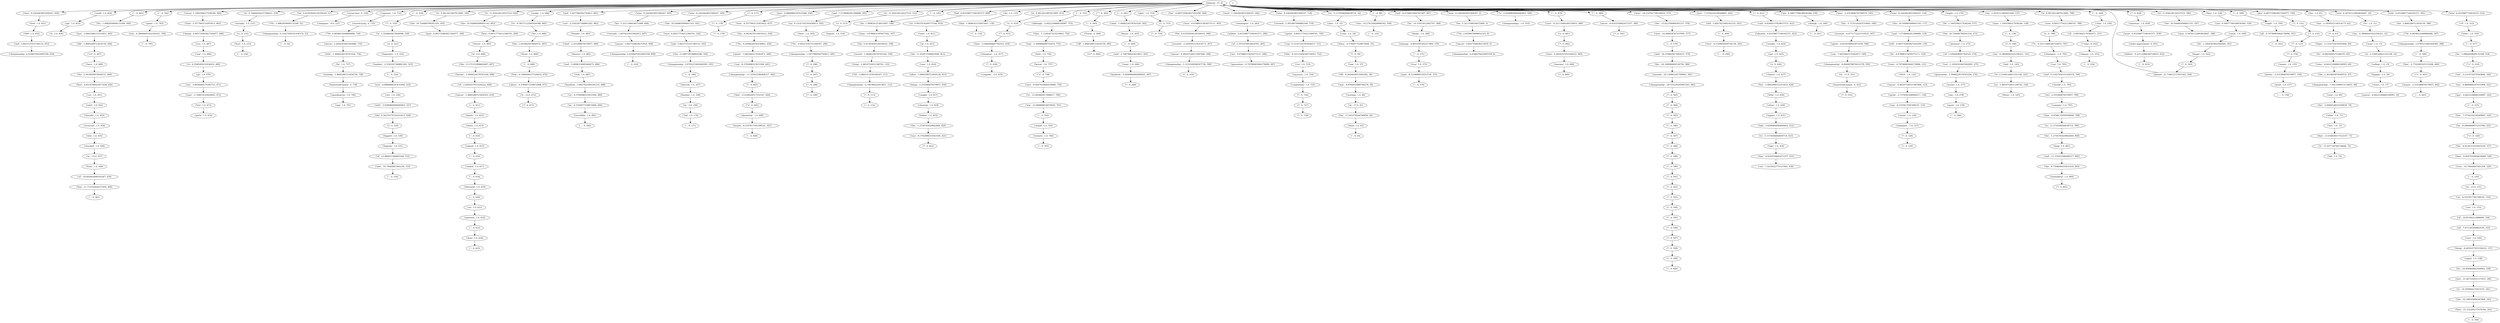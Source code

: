 strict digraph "" {
"('championship', -2.746780422615851, 112)";
"('wins', 9.2262943855309167, 650)";
"('best', 0.90517754212366741, 604)";
"('keeps', 1.0, 369)";
"(',', 0, 352)";
"('and', -24.219662817092015, 579)";
"('champs', 1.0, 253)";
"('championship', 2.9793215492444585, 398)";
"('the', 20.544865099401143, 161)";
"('true', 1.0, 372)";
"('could', 1.0, 824)";
"('dad', 1.0, 142)";
"('driver', 1.0, 605)";
"('best', -21.532285277479744, 343)";
"('!', 0, 268)";
"('7th', -0.60223192751184307, 294)";
"('my', -0.38946641022356321, 12)";
"('logano', 1.0, 431)";
"('will', -0.065735963827292299, 119)";
"('generation', -0.70796965064179096, 287)";
"('championship', -28.514239295987245, 582)";
"('winning', -1.8685280723454158, 738)";
"('.', 0, 762)";
"('he', -1.6882650600135349, 444)";
"('.', 0, 648)";
"('seven', -6.8103550842473357, 390)";
"('.', 0, 623)";
"('time', 1.0366494697782525, 416)";
"('and', -11.335933380406317, 802)";
"('him', -6.8103550842473357, 435)";
"('is', 5.1626843615826008, 520)";
"('my', -4.8806884187431994, 321)";
"('ever', -9.1529954459744136, 205)";
"('7th', 2.6558674699932325, 4)";
"('club', 1.0, 250)";
"('nascar', -1.8685280723454163, 610)";
"('now', -10.70040667491258, 533)";
"('win', -0.38946641022356321, 784)";
"('.', 0, 785)";
"('?', 0, 154)";
"('start', 1.0, 811)";
"('tying', -1.4816752651108742, 110)";
"('championship', 4.4108470422095358, 6)";
"('homestead-miami', 0, 552)";
"('so', -1.4816752651108742, 144)";
"('wins', -4.6422336868144995, 66)";
"('can', 1.0, 793)";
"('.', 0, 443)";
"(',', 0, 782)";
"('out', -7.4235022770127941, 436)";
"('your', -0.32111684340724933, 480)";
"('7th', 0.4838012049898488, 734)";
"('.', 0, 101)";
"('7', 0, 482)";
"('had', -3.0290864940490403, 432)";
"('larson', 1.0, 757)";
"('race', -14.568934747257995, 577)";
"('!', 0, 594)";
"('!', 0, 485)";
"('seven', 1.1605584217036244, 464)";
"('by', 1.0, 737)";
"('have', 1.0, 448)";
"('is', 0.74402654237390031, 230)";
"('get', 1.0, 825)";
"('his', 0.41593930128358103, 51)";
"('seven-time', 0, 220)";
"('.', 0, 410)";
"('everyone', 1.0, 454)";
"('his', 0.41593930128358103, 306)";
"('cup', -8.3792898315053304, 641)";
"('!', 0, 598)";
"('sprint', -7.6055842170362471, 640)";
"('cup', -7.6055842170362471, 549)";
"('!', 0, 178)";
"('race', -9.9267010604434969, 759)";
"('though', 1.0, 240)";
"('.', 0, 524)";
"('captures', 1.0, 732)";
"('my', -0.38946641022356321, 141)";
"('was', -5.584060698716419, 755)";
"('.', 0, 399)";
"('his', -24.109948409334756, 580)";
"('greatest', 1.0, 273)";
"('!', 0, 727)";
"('night', 1.0, 350)";
"('7', 0, 519)";
"('that', -2.7742981925152268, 400)";
"('all', -0.70796965064179096, 351)";
"('my', -3.9824440170392723, 471)";
"('two', 1.0, 72)";
"('yes', 1.0, 467)";
"('!', 0, 129)";
"('legend', 1.0, 514)";
"('just', -3.0841996153353453, 445)";
"('although', -2.6422336868144987, 753)";
"('championship', -1.3152549296507736, 309)";
"('!', 0, 590)";
"('.', 0, 518)";
"('saw', 1.0, 37)";
"('down', 1.0, 613)";
"('nascar', -4.6422336868144995, 18)";
"('hope', -3.1314719276545846, 64)";
"('is', 9.5813421807912995, 182)";
"('championship', 1.5477960562793811, 295)";
"('...', 0, 692)";
"('goat', 0.065735963827292077, 184)";
"('their', 1.0, 293)";
"('7th', -1.6882650600135349, 52)";
"('!', 0, 296)";
"('take', 1.0, 434)";
"('you', 0.50877799148036384, 539)";
"('!', 0, 298)";
"('is', 11.054228120527533, 602)";
"('?', 0, 805)";
"('won', -4.3577663131855022, 637)";
"('7th', -3.8603313250169187, 111)";
"('literally', 1.0, 453)";
"('needs', 1.0, 664)";
"('friends', 1.0, 683)";
"('the', 2.3610820974049531, 667)";
"('and', 1.5477960562793811, 681)";
"('chance', 1.0, 427)";
"('of', -12.890051590665244, 532)";
"('.', 0, 344)";
"('his', 2.8685280723454154, 396)";
"('to', 4.3500282031634452, 469)";
"('!', 0, 726)";
"('his', 0.41593930128358103, 108)";
"('in', -15.0, 457)";
"('.', 0, 618)";
"('caught', 1.0, 817)";
"('and', -2.746780422615851, 265)";
"('legendary', 1.0, 522)";
"('pretty', -2.255380879579957, 156)";
"('bc', 1.0, 11)";
"('being', -2.255380879579957, 816)";
"('wins', 9.2262943855309167, 405)";
"('the', 18.726486799201524, 272)";
"('the', -1.2756745029942849, 800)";
"('era', 1.0, 333)";
"('wins', 9.2262943855309167, 160)";
"('congrations', 1.0, 725)";
"('but', -3.0841996153353453, 428)";
"('lets', 1.0, 473)";
"('in', -5.0, 169)";
"('of', -18.692843699183367, 459)";
"('!', 0, 177)";
"('chad', -2.255380879579957, 684)";
"('sealed', 1.0, 617)";
"('stupid', 1.0, 763)";
"('to', -5.1374506444639714, 433)";
"('?', 0, 153)";
"('i', 0, 63)";
"('to', -13.043683017486817, 760)";
"('homestead-miami', 0, 739)";
"('.', 0, 54)";
"('just', -4.8806884187431994, 636)";
"('the', -15.822700904591237, 576)";
"('no', 1.0, 621)";
"('the', -3.0940528031939039, 70)";
"('how', -4.1896449157526652, 670)";
"('and', 7.2738980281396906, 291)";
"('great', 1.0, 783)";
"('the', 0.54270379720533413, 528)";
"('in', -17.0, 41)";
"('is', 11.054228120527533, 512)";
"('carl', 0.83944157829637533, 422)";
"('his', 5.3211168434072489, 406)";
"(',', 0, 105)";
"('it', -12.0, 672)";
"('him', -11.715532626371004, 460)";
"('mom', 1.0, 13)";
"('our', -2.5183247348891262, 682)";
"('had', 0.45258877106183371, 809)";
"('the', 2.3610820974049531, 67)";
"('he', -4.9463644575186105, 65)";
"('seventh', -20.150843247709961, 581)";
"('in', -15.0, 331)";
"('the', 18.726486799201524, 183)";
"('to', 9.0937676269771544, 810)";
"('10', 1.0, 315)";
"('intimidator', 1.0, 804)";
"('other', 1.0, 71)";
"('just', -21.947332051117815, 340)";
"('!', 0, 583)";
"('.', 0, 614)";
"('sprint', -6.8318786025671638, 548)";
"('chad', -1.0948224578763326, 262)";
"(')', 0, 140)";
"('the', 20.544865099401143, 187)";
"('championship', 0.11627056331430374, 53)";
"(\"'s\", 0, 326)";
"('winning', -4.9633505302217484, 370)";
"('!', 0, 595)";
"('is', 2.2169124821101338, 143)";
"('his', -6.9418270119019212, 638)";
"('team', 1.0, 266)";
"('do', 1.0, 133)";
"('on', -8.3792898315053304, 689)";
"('knauss', 1.0, 685)";
"('cars', 1.0, 336)";
"('the', 13.271351898602667, 607)";
"('ford', 1.0, 651)";
"('is', 9.5813421807912995, 413)";
"('.', 0, 752)";
"('...', 0, 158)";
"(\"'s\", 0, 401)";
"('time', -2.4450257953326222, 483)";
"('be', -0.67888315659275111, 120)";
"('woulda', 1.0, 424)";
"('any', 1.0, 278)";
"(\"''\", 0, 492)";
"('record', -1.0948224578763326, 109)";
"('be', 1.1605584217036244, 271)";
"('best', -6.8318786025671638, 450)";
"('must', 1.0, 540)";
"('!', 0, 586)";
"('champ', 0.065735963827292077, 466)";
"('3rd', 1.0, 170)";
"('left', 1.0, 75)";
"('but', -7.5754216238549805, 324)";
"('!', 0, 599)";
"('our', -0.67888315659275111, 286)";
"('legends', 1.0, 531)";
"('record-tying', 0, 733)";
"('on', 0.13147192765458415, 292)";
"('titles', 1.0, 316)";
"('happy', 1.0, 542)";
"('!', 0, 587)";
"('his', -5.7155326263710045, 546)";
"(',', 0, 261)";
"('your', -0.70796965064179096, 121)";
"('gets', 1.0, 714)";
"('has', -0.065735963827292299, 304)";
"('a', 0, 414)";
"('until', 1.0, 452)";
"('speedwayvia', 1.0, 740)";
"('goat', -6.1239089519253724, 373)";
"('drum', 1.0, 668)";
"('most', 1.2262943855309167, 282)";
"(',', 0, 323)";
"('athlete', 0.45258877106183371, 284)";
"('americas', 1.0, 829)";
"('7th', 0.4838012049898488, 397)";
"(',', 0, 578)";
"('a', 0, 481)";
"('wins', 9.2262943855309167, 718)";
"('an', -4.5764977229872068, 690)";
"('!', 0, 297)";
"('.', 0, 625)";
"('a', 0, 790)";
"('to', -5.1374506444639714, 32)";
"('the', 2.3610820974049531, 449)";
"('did', -3.8027921085181235, 203)";
"('johnson', 57, 0)";
"(',', 0, 99)";
"('to', -5.1374506444639714, 799)";
"('equal', 1.0, 338)";
"('in', -11.0, 551)";
"('and', -8.4728823944761587, 367)";
"('the', 20.544865099401143, 117)";
"('man', -3.744619120420043, 472)";
"('off', -1.8685280723454158, 495)";
"('nascar', -0.48167526511087466, 123)";
"('the', -1.2756745029942849, 820)";
"('wooo', 1.0, 17)";
"('and', -5.6098314085460075, 686)";
"('bitter', 1.0, 145)";
"(\"'s\", 0, 319)";
"('back', 1.0, 43)";
"('hendrick', -3.0290864940490403, 267)";
"('that', -7.1184307225219943, 754)";
"('2', 0, 529)";
"('seems', 1.0, 155)";
"('a', 0, 232)";
"('signed', 1.0, 615)";
"('the', 20.544865099401143, 603)";
"('wins', 9.2262943855309167, 2)";
"('jimmie', 23.754612127651562, 544)";
"('else', 1.0, 455)";
"('!', 0, 643)";
"('yayyyyyy', 1.0, 724)";
"('7x', -3.0290864940490403, 509)";
"('cena', 1.0, 34)";
"('nascar', -0.48167526511087466, 308)";
"('that', -13.634629517532147, 73)";
"('absolutely', 1.0, 646)";
"('2016', 1.0, 122)";
"(',', 0, 479)";
"('!', 0, 715)";
"(',', 0, 389)";
"('?', 0, 152)";
"('championship', -11.335933380406317, 642)";
"('7th', -8.2044638550236861, 639)";
"('i', 0, 36)";
"(\"'s\", 0, 645)";
"('.', 0, 254)";
"('race', -8.3792898315053304, 821)";
"('!', 0, 600)";
"('restarts', 1.0, 764)";
"('after', -1.8685280723454158, 815)";
"('sport', 1.0, 279)";
"('little', 1.0, 429)";
"('the', -32.188105606387808, 342)";
"('title', -1.0948224578763326, 736)";
"('and', 5.8423725351746132, 163)";
"('.', 0, 534)";
"('are', 1.0, 526)";
"('his', 5.3211168434072489, 3)";
"('the', 15.089730198802286, 164)";
"('rear', 1.0, 814)";
"('that', -13.634629517532147, 644)";
"('in', 0.0, 606)";
"('!', 0, 113)";
"('delivered', 1.0, 619)";
"('actually', 1.0, 231)";
"('host', 1.0, 233)";
"('him', -4.9709135059509606, 798)";
"('.', 0, 833)";
"('a', 0, 513)";
"('of', -3.6055842170362471, 251)";
"('edwards', 0.45258877106183371, 423)";
"('generation', -1.0948224578763326, 276)";
"('athlete', -0.32111684340724933, 832)";
"('!', 0, 592)";
"('happily', 1.0, 16)";
"(\"'s\", 0, 758)";
"('?', 0, 673)";
"('seventh', -6.6771772221510535, 547)";
"('starting', 1.0, 40)";
"('sprint', 0.90517754212366741, 720)";
"('it', 2.0, 826)";
"('wins', -18.510761759159916, 575)";
"('just', -7.5754216238549805, 202)";
"('.', 0, 234)";
"(';', 0, 493)";
"('was', -9.8760910480746276, 39)";
"('championship', 2.9793215492444585, 165)";
"('knaus', 1.0, 263)";
"('!', 0, 596)";
"('party', 1.0, 474)";
"('fans', 1.0, 538)";
"('.', 0, 669)";
"('champion', -1.0, 792)";
"('but', -2.1859552136314173, 62)";
"('wrecked', 1.0, 456)";
"('biggest', 1.0, 530)";
"('a', 0, 521)";
"('!', 0, 310)";
"('win', 0.50877799148036384, 239)";
"('he', -1.6882650600135349, 318)";
"('and', 0.11627056331430374, 794)";
"('!', 0, 421)";
"('all', -7.671320180863539, 335)";
"('!', 0, 584)";
"('sprint', -3.7370561446908317, 124)";
"('not', -3.1314719276545846, 320)";
"('!', 0, 179)";
"('of', -19.85340212088699, 334)";
"('48', -9.2629438553091692, 38)";
"('!', 0, 728)";
"('he', 1.5698343374915407, 106)";
"('the', -6.7308094035931418, 803)";
"('tv*', 0, 496)";
"('.', 0, 371)";
"('wins', -3.2553808795799579, 545)";
"('!', 0, 588)";
"(',', 0, 264)";
"('he', -9.2904969875253798, 325)";
"('way', 1.0, 468)";
"('guy', -2.6422336868144987, 322)";
"('!', 0, 553)";
"('compare', 1.0, 797)";
"('under-appreciated', 0, 831)";
"('.', 0, 616)";
"('cup', 0.13147192765458415, 721)";
"('?', 0, 151)";
"('being', -8.4450257953326222, 337)";
"('wins', 9.2262943855309167, 116)";
"('with', -3.0290864940490403, 527)";
"('championships', 1.0, 510)";
"('incredible', 1.0, 691)";
"('title', -0.32111684340724933, 722)";
"('to', -0.39371122065026398, 665)";
"('did', -1.8685280723454158, 446)";
"('might', 1.0, 270)";
"('!', 0, 591)";
"('champion', -7.0, 127)";
"('that', 1.5698343374915407, 134)";
"('won', -0.67888315659275111, 305)";
"('of', 1.0366494697782525, 274)";
"('now', 0.90517754212366741, 789)";
"('is', 2.2169124821101338, 14)";
"('.', 0, 317)";
"('car', 1.0, 451)";
"('.', 0, 166)";
"('7-time', 0, 252)";
"('.', 0, 280)";
"('an', -6.5107617591599141, 332)";
"('he', -10.37653012002707, 368)";
"('john', 1.0, 33)";
"('my', 3.2035111965921459, 137)";
"('number', -2.5183247348891262, 523)";
"('got', 1.0, 425)";
"('";
"('hit', 1.0, 666)";
"('hendrick', -3.8027921085181235, 688)";
"('the', -17.641079204790856, 42)";
"('.', 0, 249)";
"('at', 1.0, 812)";
"('nascar', 5.0657359638272919, 5)";
"('of', -2.4450257953326222, 609)";
"('app', 1.0, 741)";
"('harvick', 1.0, 167)";
"('winningest', 1.0, 283)";
"('via', 1.0, 723)";
"(';', 0, 114)";
"('.', 0, 620)";
"('is', 9.5813421807912995, 788)";
"('wins', 3.6788831565927502, 107)";
"('time', 3.3577663131855013, 465)";
"('insane', -2.255380879579957, 402)";
"('!', 0, 828)";
"('finishes', 1.0, 168)";
"('championship', 4.4108470422095358, 409)";
"('a', 0, 426)";
"('is', 11.054228120527533, 186)";
"('!', 0, 589)";
"('history', -1.0948224578763326, 608)";
"('.', 0, 330)";
"('guy', 0.065735963827292077, 150)";
"('whiny', 1.0, 430)";
"('!', 0, 716)";
"('and', 7.2738980281396906, 118)";
"('?', 0, 135)";
"('king', 1.0, 801)";
"('champion', -9.0, 221)";
"('kyle', 1.0, 756)";
"('.', 0, 241)";
"('...', 0, 206)";
"('rick', 1.0, 687)";
"('the', 11.452973598403048, 813)";
"('insane', -6.5107617591599141, 647)";
"('championship', 4.4108470422095358, 654)";
"('race', 0.90517754212366741, 162)";
"('.', 0, 44)";
"('you', -4.8806884187431994, 525)";
"('before', 1.0, 819)";
"('!', 0, 418)";
"('seventh', 1.4070223931842913, 407)";
"('awsome', 1.0, 484)";
"('!', 0, 593)";
"('front', 1.0, 458)";
"('hands', 1.0, 612)";
"('most', 0.45258877106183371, 830)";
"('?', 0, 822)";
"('should', 1.0, 795)";
"('ever', -10.70040667491258, 329)";
"('across', 1.0, 277)";
"('best', -9.9267010604434969, 328)";
"('champion', -1.0, 417)";
"('seventh', -2.1859552136314173, 307)";
"('!', 0, 543)";
"('championship', -7.0413569015110831, 68)";
"('!', 0, 597)";
"(\"n't\", 0, 447)";
"('nascar', 5.0657359638272919, 408)";
"('*turns', 0, 494)";
"('be', -1.2920303493582095, 541)";
"('of', 2.1972078914818765, 285)";
"('!', 0, 128)";
"('and', 5.8423725351746132, 653)";
"('.', 0, 403)";
"('man', 0.54741122893816607, 188)";
"('over', 1.0, 69)";
"('go', 1.0, 470)";
"('7x', -0.32111684340724933, 791)";
"('the', -4.9124311033935228, 327)";
"(',', 0, 349)";
"('fan', 1.0, 61)";
"('!', 0, 585)";
"('about', -4.5764977229872068, 671)";
"('.', 0, 765)";
"('nascar', 2.2920303493582086, 735)";
"('!', 0, 391)";
"('he', -24.494960842549062, 339)";
"('done', 1.0, 624)";
"('.', 0, 171)";
"('cheating', 1.0, 818)";
"('win', -10.270154828966762, 100)";
"('won', 0.54741122893816607, 10)";
"('!', 0, 299)";
"('win', -12.964888034078545, 761)";
"('seventh', 2.3052667948882184, 719)";
"('.', 0, 461)";
"('is', -15.457718794724666, 74)";
"('congrats', -3.0, 419)";
"('our', -1.2920303493582095, 275)";
"('we', -2.255380879579957, 796)";
"('.', 0, 204)";
"('good', 1.0, 157)";
"('series', 1.0, 126)";
"('with', 0.45258877106183371, 395)";
"('man', 1.1605584217036244, 138)";
"('championship', -9.9044078874412378, 550)";
"('cup', -4.5107617591599141, 125)";
"('wins', 6.4525887710618335, 314)";
"(',', 0, 611)";
"('is', -31.659464131823235, 341)";
"('400', 1.0, 652)";
"('question', 1.0, 622)";
"('when', -4.5764977229872068, 35)";
"('7', 0, 415)";
"('yelling', 1.0, 15)";
"('.', 0, 374)";
"('championship', -2.746780422615851, 112)" -> "('!', 0, 113)";
"('wins', 9.2262943855309167, 650)" -> "('ford', 1.0, 651)";
"('best', 0.90517754212366741, 604)" -> "('driver', 1.0, 605)";
"('keeps', 1.0, 369)" -> "('winning', -4.9633505302217484, 370)";
"('and', -24.219662817092015, 579)" -> "('his', -24.109948409334756, 580)";
"('champs', 1.0, 253)" -> "('.', 0, 254)";
"('championship', 2.9793215492444585, 398)" -> "('.', 0, 399)";
"('the', 20.544865099401143, 161)" -> "('race', 0.90517754212366741, 162)";
"('true', 1.0, 372)" -> "('goat', -6.1239089519253724, 373)";
"('could', 1.0, 824)" -> "('get', 1.0, 825)";
"('dad', 1.0, 142)" -> "('is', 2.2169124821101338, 143)";
"('driver', 1.0, 605)" -> "('in', 0.0, 606)";
"('best', -21.532285277479744, 343)" -> "('.', 0, 344)";
"('7th', -0.60223192751184307, 294)" -> "('championship', 1.5477960562793811, 295)";
"('my', -0.38946641022356321, 12)" -> "('mom', 1.0, 13)";
"('logano', 1.0, 431)" -> "('had', -3.0290864940490403, 432)";
"('will', -0.065735963827292299, 119)" -> "('be', -0.67888315659275111, 120)";
"('championship', -28.514239295987245, 582)" -> "('!', 0, 583)";
"('winning', -1.8685280723454158, 738)" -> "('homestead-miami', 0, 739)";
"('.', 0, 762)" -> "('stupid', 1.0, 763)";
"('he', -1.6882650600135349, 444)" -> "('just', -3.0841996153353453, 445)";
"('seven', -6.8103550842473357, 390)" -> "('!', 0, 391)";
"('.', 0, 623)" -> "('done', 1.0, 624)";
"('time', 1.0366494697782525, 416)" -> "('champion', -1.0, 417)";
"('and', -11.335933380406317, 802)" -> "('the', -6.7308094035931418, 803)";
"('him', -6.8103550842473357, 435)" -> "('out', -7.4235022770127941, 436)";
"('is', 5.1626843615826008, 520)" -> "('a', 0, 521)";
"('my', -4.8806884187431994, 321)" -> "('guy', -2.6422336868144987, 322)";
"('ever', -9.1529954459744136, 205)" -> "('...', 0, 206)";
"('7th', 2.6558674699932325, 4)" -> "('nascar', 5.0657359638272919, 5)";
"('club', 1.0, 250)" -> "('of', -3.6055842170362471, 251)";
"('nascar', -1.8685280723454163, 610)" -> "(',', 0, 611)";
"('now', -10.70040667491258, 533)" -> "('.', 0, 534)";
"('win', -0.38946641022356321, 784)" -> "('.', 0, 785)";
"('?', 0, 154)" -> "('seems', 1.0, 155)";
"('start', 1.0, 811)" -> "('at', 1.0, 812)";
"('tying', -1.4816752651108742, 110)" -> "('7th', -3.8603313250169187, 111)";
"('homestead-miami', 0, 552)" -> "('!', 0, 553)";
"('so', -1.4816752651108742, 144)" -> "('bitter', 1.0, 145)";
"('wins', -4.6422336868144995, 66)" -> "('the', 2.3610820974049531, 67)";
"('can', 1.0, 793)" -> "('and', 0.11627056331430374, 794)";
"('.', 0, 443)" -> "('he', -1.6882650600135349, 444)";
"(',', 0, 782)" -> "('great', 1.0, 783)";
"('your', -0.32111684340724933, 480)" -> "('a', 0, 481)";
"('7th', 0.4838012049898488, 734)" -> "('nascar', 2.2920303493582086, 735)";
"('7', 0, 482)" -> "('time', -2.4450257953326222, 483)";
"('had', -3.0290864940490403, 432)" -> "('to', -5.1374506444639714, 433)";
"('larson', 1.0, 757)" -> "(\"'s\", 0, 758)";
"('race', -14.568934747257995, 577)" -> "(',', 0, 578)";
"('!', 0, 594)" -> "('!', 0, 595)";
"('seven', 1.1605584217036244, 464)" -> "('time', 3.3577663131855013, 465)";
"('by', 1.0, 737)" -> "('winning', -1.8685280723454158, 738)";
"('have', 1.0, 448)" -> "('the', 2.3610820974049531, 449)";
"('is', 0.74402654237390031, 230)" -> "('actually', 1.0, 231)";
"('get', 1.0, 825)" -> "('it', 2.0, 826)";
"('his', 0.41593930128358103, 51)" -> "('7th', -1.6882650600135349, 52)";
"('seven-time', 0, 220)" -> "('champion', -9.0, 221)";
"('everyone', 1.0, 454)" -> "('else', 1.0, 455)";
"('his', 0.41593930128358103, 306)" -> "('seventh', -2.1859552136314173, 307)";
"('cup', -8.3792898315053304, 641)" -> "('championship', -11.335933380406317, 642)";
"('!', 0, 598)" -> "('!', 0, 599)";
"('sprint', -7.6055842170362471, 640)" -> "('cup', -8.3792898315053304, 641)";
"('cup', -7.6055842170362471, 549)" -> "('championship', -9.9044078874412378, 550)";
"('!', 0, 178)" -> "('!', 0, 179)";
"('race', -9.9267010604434969, 759)" -> "('to', -13.043683017486817, 760)";
"('though', 1.0, 240)" -> "('.', 0, 241)";
"('.', 0, 524)" -> "('you', -4.8806884187431994, 525)";
"('captures', 1.0, 732)" -> "('record-tying', 0, 733)";
"('my', -0.38946641022356321, 141)" -> "('dad', 1.0, 142)";
"('was', -5.584060698716419, 755)" -> "('kyle', 1.0, 756)";
"('.', 0, 399)" -> "('that', -2.7742981925152268, 400)";
"('his', -24.109948409334756, 580)" -> "('seventh', -20.150843247709961, 581)";
"('greatest', 1.0, 273)" -> "('of', 1.0366494697782525, 274)";
"('!', 0, 727)" -> "('!', 0, 728)";
"('night', 1.0, 350)" -> "('all', -0.70796965064179096, 351)";
"('7', 0, 519)" -> "('is', 5.1626843615826008, 520)";
"('that', -2.7742981925152268, 400)" -> "(\"'s\", 0, 401)";
"('all', -0.70796965064179096, 351)" -> "(',', 0, 352)";
"('my', -3.9824440170392723, 471)" -> "('man', -3.744619120420043, 472)";
"('two', 1.0, 72)" -> "('that', -13.634629517532147, 73)";
"('yes', 1.0, 467)" -> "('way', 1.0, 468)";
"('just', -3.0841996153353453, 445)" -> "('did', -1.8685280723454158, 446)";
"('although', -2.6422336868144987, 753)" -> "('that', -7.1184307225219943, 754)";
"('championship', -1.3152549296507736, 309)" -> "('!', 0, 310)";
"('!', 0, 590)" -> "('!', 0, 591)";
"('.', 0, 518)" -> "('7', 0, 519)";
"('saw', 1.0, 37)" -> "('48', -9.2629438553091692, 38)";
"('down', 1.0, 613)" -> "('.', 0, 614)";
"('hope', -3.1314719276545846, 64)" -> "('he', -4.9463644575186105, 65)";
"('is', 9.5813421807912995, 182)" -> "('the', 18.726486799201524, 183)";
"('championship', 1.5477960562793811, 295)" -> "('!', 0, 296)";
"('their', 1.0, 293)" -> "('7th', -0.60223192751184307, 294)";
"('7th', -1.6882650600135349, 52)" -> "('championship', 0.11627056331430374, 53)";
"('!', 0, 296)" -> "('!', 0, 297)";
"('take', 1.0, 434)" -> "('him', -6.8103550842473357, 435)";
"('you', 0.50877799148036384, 539)" -> "('must', 1.0, 540)";
"('!', 0, 298)" -> "('!', 0, 299)";
"('is', 11.054228120527533, 602)" -> "('the', 20.544865099401143, 603)";
"('won', -4.3577663131855022, 637)" -> "('his', -6.9418270119019212, 638)";
"('7th', -3.8603313250169187, 111)" -> "('championship', -2.746780422615851, 112)";
"('literally', 1.0, 453)" -> "('everyone', 1.0, 454)";
"('needs', 1.0, 664)" -> "('to', -0.39371122065026398, 665)";
"('friends', 1.0, 683)" -> "('chad', -2.255380879579957, 684)";
"('the', 2.3610820974049531, 667)" -> "('drum', 1.0, 668)";
"('and', 1.5477960562793811, 681)" -> "('our', -2.5183247348891262, 682)";
"('chance', 1.0, 427)" -> "('but', -3.0841996153353453, 428)";
"('of', -12.890051590665244, 532)" -> "('now', -10.70040667491258, 533)";
"('his', 2.8685280723454154, 396)" -> "('7th', 0.4838012049898488, 397)";
"('to', 4.3500282031634452, 469)" -> "('go', 1.0, 470)";
"('!', 0, 726)" -> "('!', 0, 727)";
"('his', 0.41593930128358103, 108)" -> "('record', -1.0948224578763326, 109)";
"('in', -15.0, 457)" -> "('front', 1.0, 458)";
"('.', 0, 618)" -> "('delivered', 1.0, 619)";
"('caught', 1.0, 817)" -> "('cheating', 1.0, 818)";
"('and', -2.746780422615851, 265)" -> "('team', 1.0, 266)";
"('legendary', 1.0, 522)" -> "('number', -2.5183247348891262, 523)";
"('pretty', -2.255380879579957, 156)" -> "('good', 1.0, 157)";
"('bc', 1.0, 11)" -> "('my', -0.38946641022356321, 12)";
"('being', -2.255380879579957, 816)" -> "('caught', 1.0, 817)";
"('wins', 9.2262943855309167, 405)" -> "('his', 5.3211168434072489, 406)";
"('the', 18.726486799201524, 272)" -> "('greatest', 1.0, 273)";
"('the', -1.2756745029942849, 800)" -> "('king', 1.0, 801)";
"('era', 1.0, 333)" -> "('of', -19.85340212088699, 334)";
"('wins', 9.2262943855309167, 160)" -> "('the', 20.544865099401143, 161)";
"('congrations', 1.0, 725)" -> "('!', 0, 726)";
"('but', -3.0841996153353453, 428)" -> "('little', 1.0, 429)";
"('lets', 1.0, 473)" -> "('party', 1.0, 474)";
"('in', -5.0, 169)" -> "('3rd', 1.0, 170)";
"('of', -18.692843699183367, 459)" -> "('him', -11.715532626371004, 460)";
"('!', 0, 177)" -> "('!', 0, 178)";
"('chad', -2.255380879579957, 684)" -> "('knauss', 1.0, 685)";
"('sealed', 1.0, 617)" -> "('.', 0, 618)";
"('stupid', 1.0, 763)" -> "('restarts', 1.0, 764)";
"('to', -5.1374506444639714, 433)" -> "('take', 1.0, 434)";
"('?', 0, 153)" -> "('?', 0, 154)";
"('i', 0, 63)" -> "('hope', -3.1314719276545846, 64)";
"('to', -13.043683017486817, 760)" -> "('win', -12.964888034078545, 761)";
"('homestead-miami', 0, 739)" -> "('speedwayvia', 1.0, 740)";
"('just', -4.8806884187431994, 636)" -> "('won', -4.3577663131855022, 637)";
"('the', -15.822700904591237, 576)" -> "('race', -14.568934747257995, 577)";
"('no', 1.0, 621)" -> "('question', 1.0, 622)";
"('the', -3.0940528031939039, 70)" -> "('other', 1.0, 71)";
"('how', -4.1896449157526652, 670)" -> "('about', -4.5764977229872068, 671)";
"('and', 7.2738980281396906, 291)" -> "('on', 0.13147192765458415, 292)";
"('great', 1.0, 783)" -> "('win', -0.38946641022356321, 784)";
"('the', 0.54270379720533413, 528)" -> "('2', 0, 529)";
"('in', -17.0, 41)" -> "('the', -17.641079204790856, 42)";
"('is', 11.054228120527533, 512)" -> "('a', 0, 513)";
"('carl', 0.83944157829637533, 422)" -> "('edwards', 0.45258877106183371, 423)";
"('his', 5.3211168434072489, 406)" -> "('seventh', 1.4070223931842913, 407)";
"(',', 0, 105)" -> "('he', 1.5698343374915407, 106)";
"('it', -12.0, 672)" -> "('?', 0, 673)";
"('him', -11.715532626371004, 460)" -> "('.', 0, 461)";
"('mom', 1.0, 13)" -> "('is', 2.2169124821101338, 14)";
"('our', -2.5183247348891262, 682)" -> "('friends', 1.0, 683)";
"('had', 0.45258877106183371, 809)" -> "('to', 9.0937676269771544, 810)";
"('the', 2.3610820974049531, 67)" -> "('championship', -7.0413569015110831, 68)";
"('he', -4.9463644575186105, 65)" -> "('wins', -4.6422336868144995, 66)";
"('seventh', -20.150843247709961, 581)" -> "('championship', -28.514239295987245, 582)";
"('in', -15.0, 331)" -> "('an', -6.5107617591599141, 332)";
"('the', 18.726486799201524, 183)" -> "('goat', 0.065735963827292077, 184)";
"('to', 9.0937676269771544, 810)" -> "('start', 1.0, 811)";
"('10', 1.0, 315)" -> "('titles', 1.0, 316)";
"('intimidator', 1.0, 804)" -> "('?', 0, 805)";
"('other', 1.0, 71)" -> "('two', 1.0, 72)";
"('just', -21.947332051117815, 340)" -> "('is', -31.659464131823235, 341)";
"('!', 0, 583)" -> "('!', 0, 584)";
"('.', 0, 614)" -> "('signed', 1.0, 615)";
"('sprint', -6.8318786025671638, 548)" -> "('cup', -7.6055842170362471, 549)";
"('chad', -1.0948224578763326, 262)" -> "('knaus', 1.0, 263)";
"(')', 0, 140)" -> "('my', -0.38946641022356321, 141)";
"('the', 20.544865099401143, 187)" -> "('man', 0.54741122893816607, 188)";
"('championship', 0.11627056331430374, 53)" -> "('.', 0, 54)";
"(\"'s\", 0, 326)" -> "('the', -4.9124311033935228, 327)";
"('winning', -4.9633505302217484, 370)" -> "('.', 0, 371)";
"('!', 0, 595)" -> "('!', 0, 596)";
"('is', 2.2169124821101338, 143)" -> "('so', -1.4816752651108742, 144)";
"('his', -6.9418270119019212, 638)" -> "('7th', -8.2044638550236861, 639)";
"('team', 1.0, 266)" -> "('hendrick', -3.0290864940490403, 267)";
"('do', 1.0, 133)" -> "('that', 1.5698343374915407, 134)";
"('on', -8.3792898315053304, 689)" -> "('an', -4.5764977229872068, 690)";
"('knauss', 1.0, 685)" -> "('and', -5.6098314085460075, 686)";
"('cars', 1.0, 336)" -> "('being', -8.4450257953326222, 337)";
"('the', 13.271351898602667, 607)" -> "('history', -1.0948224578763326, 608)";
"('ford', 1.0, 651)" -> "('400', 1.0, 652)";
"('is', 9.5813421807912995, 413)" -> "('a', 0, 414)";
"('.', 0, 752)" -> "('although', -2.6422336868144987, 753)";
"(\"'s\", 0, 401)" -> "('insane', -2.255380879579957, 402)";
"('time', -2.4450257953326222, 483)" -> "('awsome', 1.0, 484)";
"('be', -0.67888315659275111, 120)" -> "('your', -0.70796965064179096, 121)";
"('woulda', 1.0, 424)" -> "('got', 1.0, 425)";
"('any', 1.0, 278)" -> "('sport', 1.0, 279)";
"(\"''\", 0, 492)" -> "(';', 0, 493)";
"('record', -1.0948224578763326, 109)" -> "('tying', -1.4816752651108742, 110)";
"('be', 1.1605584217036244, 271)" -> "('the', 18.726486799201524, 272)";
"('best', -6.8318786025671638, 450)" -> "('car', 1.0, 451)";
"('must', 1.0, 540)" -> "('be', -1.2920303493582095, 541)";
"('!', 0, 586)" -> "('!', 0, 587)";
"('champ', 0.065735963827292077, 466)" -> "('yes', 1.0, 467)";
"('3rd', 1.0, 170)" -> "('.', 0, 171)";
"('but', -7.5754216238549805, 324)" -> "('he', -9.2904969875253798, 325)";
"('!', 0, 599)" -> "('!', 0, 600)";
"('our', -0.67888315659275111, 286)" -> "('generation', -0.70796965064179096, 287)";
"('legends', 1.0, 531)" -> "('of', -12.890051590665244, 532)";
"('record-tying', 0, 733)" -> "('7th', 0.4838012049898488, 734)";
"('on', 0.13147192765458415, 292)" -> "('their', 1.0, 293)";
"('titles', 1.0, 316)" -> "('.', 0, 317)";
"('happy', 1.0, 542)" -> "('!', 0, 543)";
"('!', 0, 587)" -> "('!', 0, 588)";
"('his', -5.7155326263710045, 546)" -> "('seventh', -6.6771772221510535, 547)";
"(',', 0, 261)" -> "('chad', -1.0948224578763326, 262)";
"('your', -0.70796965064179096, 121)" -> "('2016', 1.0, 122)";
"('gets', 1.0, 714)" -> "('!', 0, 715)";
"('has', -0.065735963827292299, 304)" -> "('won', -0.67888315659275111, 305)";
"('a', 0, 414)" -> "('7', 0, 415)";
"('until', 1.0, 452)" -> "('literally', 1.0, 453)";
"('speedwayvia', 1.0, 740)" -> "('app', 1.0, 741)";
"('goat', -6.1239089519253724, 373)" -> "('.', 0, 374)";
"('drum', 1.0, 668)" -> "('.', 0, 669)";
"('most', 1.2262943855309167, 282)" -> "('winningest', 1.0, 283)";
"(',', 0, 323)" -> "('but', -7.5754216238549805, 324)";
"('athlete', 0.45258877106183371, 284)" -> "('of', 2.1972078914818765, 285)";
"('americas', 1.0, 829)" -> "('most', 0.45258877106183371, 830)";
"('7th', 0.4838012049898488, 397)" -> "('championship', 2.9793215492444585, 398)";
"(',', 0, 578)" -> "('and', -24.219662817092015, 579)";
"('a', 0, 481)" -> "('7', 0, 482)";
"('wins', 9.2262943855309167, 718)" -> "('seventh', 2.3052667948882184, 719)";
"('an', -4.5764977229872068, 690)" -> "('incredible', 1.0, 691)";
"('!', 0, 297)" -> "('!', 0, 298)";
"('a', 0, 790)" -> "('7x', -0.32111684340724933, 791)";
"('to', -5.1374506444639714, 32)" -> "('john', 1.0, 33)";
"('the', 2.3610820974049531, 449)" -> "('best', -6.8318786025671638, 450)";
"('did', -3.8027921085181235, 203)" -> "('.', 0, 204)";
"('johnson', 57, 0)" -> "('wins', 9.2262943855309167, 650)";
"('johnson', 57, 0)" -> "('is', 0.74402654237390031, 230)";
"('johnson', 57, 0)" -> "('and', 1.5477960562793811, 681)";
"('johnson', 57, 0)" -> "('is', 9.5813421807912995, 182)";
"('johnson', 57, 0)" -> "('his', 0.41593930128358103, 51)";
"('johnson', 57, 0)" -> "('do', 1.0, 133)";
"('johnson', 57, 0)" -> "('!', 0, 828)";
"('johnson', 57, 0)" -> "('is', 9.5813421807912995, 413)";
"('johnson', 57, 0)" -> "('just', -7.5754216238549805, 202)";
"('johnson', 57, 0)" -> "(\"''\", 0, 492)";
"('johnson', 57, 0)" -> "('my', 3.2035111965921459, 137)";
"('johnson', 57, 0)" -> "('wins', 9.2262943855309167, 405)";
"('johnson', 57, 0)" -> "('7x', -3.0290864940490403, 509)";
"('johnson', 57, 0)" -> "('fans', 1.0, 538)";
"('johnson', 57, 0)" -> "('wins', 9.2262943855309167, 160)";
"('johnson', 57, 0)" -> "('had', 0.45258877106183371, 809)";
"('johnson', 57, 0)" -> "('might', 1.0, 270)";
"('johnson', 57, 0)" -> "('seven-time', 0, 220)";
"('johnson', 57, 0)" -> "('!', 0, 177)";
"('johnson', 57, 0)" -> "('.', 0, 249)";
"('johnson', 57, 0)" -> "('could', 1.0, 824)";
"('johnson', 57, 0)" -> "(',', 0, 479)";
"('johnson', 57, 0)" -> "('win', 0.50877799148036384, 239)";
"('johnson', 57, 0)" -> "(',', 0, 105)";
"('johnson', 57, 0)" -> "('wins', 9.2262943855309167, 2)";
"('johnson', 57, 0)" -> "('!', 0, 421)";
"('johnson', 57, 0)" -> "(',', 0, 389)";
"('johnson', 57, 0)" -> "('just', -4.8806884187431994, 636)";
"('johnson', 57, 0)" -> "('gets', 1.0, 714)";
"('johnson', 57, 0)" -> "('captures', 1.0, 732)";
"('johnson', 57, 0)" -> "('and', 7.2738980281396906, 291)";
"('johnson', 57, 0)" -> "('fan', 1.0, 61)";
"('johnson', 57, 0)" -> "('is', 11.054228120527533, 512)";
"('johnson', 57, 0)" -> "('has', -0.065735963827292299, 304)";
"('johnson', 57, 0)" -> "('.', 0, 518)";
"('johnson', 57, 0)" -> "('most', 1.2262943855309167, 282)";
"('johnson', 57, 0)" -> "('is', 11.054228120527533, 186)";
"('johnson', 57, 0)" -> "('won', 0.54741122893816607, 10)";
"('johnson', 57, 0)" -> "('is', 9.5813421807912995, 788)";
"('johnson', 57, 0)" -> "('guy', 0.065735963827292077, 150)";
"('johnson', 57, 0)" -> "('wins', -3.2553808795799579, 545)";
"('johnson', 57, 0)" -> "(',', 0, 349)";
"('johnson', 57, 0)" -> "('wins', 9.2262943855309167, 718)";
"('johnson', 57, 0)" -> "('.', 0, 443)";
"('johnson', 57, 0)" -> "('with', 0.45258877106183371, 395)";
"('johnson', 57, 0)" -> "(',', 0, 261)";
"('johnson', 57, 0)" -> "('to', -5.1374506444639714, 32)";
"('johnson', 57, 0)" -> "(',', 0, 782)";
"('johnson', 57, 0)" -> "('wins', -18.510761759159916, 575)";
"('johnson', 57, 0)" -> "('.', 0, 752)";
"('johnson', 57, 0)" -> "('is', 11.054228120527533, 602)";
"('johnson', 57, 0)" -> "('wins', 6.4525887710618335, 314)";
"('johnson', 57, 0)" -> "(',', 0, 99)";
"('johnson', 57, 0)" -> "('wins', 9.2262943855309167, 116)";
"('johnson', 57, 0)" -> "('needs', 1.0, 664)";
"('johnson', 57, 0)" -> "('and', -8.4728823944761587, 367)";
"('johnson', 57, 0)" -> "('seven', 1.1605584217036244, 464)";
"(',', 0, 99)" -> "('win', -10.270154828966762, 100)";
"('to', -5.1374506444639714, 799)" -> "('the', -1.2756745029942849, 800)";
"('equal', 1.0, 338)" -> "('he', -24.494960842549062, 339)";
"('in', -11.0, 551)" -> "('homestead-miami', 0, 552)";
"('and', -8.4728823944761587, 367)" -> "('he', -10.37653012002707, 368)";
"('the', 20.544865099401143, 117)" -> "('and', 7.2738980281396906, 118)";
"('man', -3.744619120420043, 472)" -> "('lets', 1.0, 473)";
"('off', -1.8685280723454158, 495)" -> "('tv*', 0, 496)";
"('nascar', -0.48167526511087466, 123)" -> "('sprint', -3.7370561446908317, 124)";
"('the', -1.2756745029942849, 820)" -> "('race', -8.3792898315053304, 821)";
"('wooo', 1.0, 17)" -> "('nascar', -4.6422336868144995, 18)";
"('and', -5.6098314085460075, 686)" -> "('rick', 1.0, 687)";
"(\"'s\", 0, 319)" -> "('not', -3.1314719276545846, 320)";
"('back', 1.0, 43)" -> "('.', 0, 44)";
"('hendrick', -3.0290864940490403, 267)" -> "('!', 0, 268)";
"('that', -7.1184307225219943, 754)" -> "('was', -5.584060698716419, 755)";
"('2', 0, 529)" -> "('biggest', 1.0, 530)";
"('seems', 1.0, 155)" -> "('pretty', -2.255380879579957, 156)";
"('a', 0, 232)" -> "('host', 1.0, 233)";
"('signed', 1.0, 615)" -> "('.', 0, 616)";
"('the', 20.544865099401143, 603)" -> "('best', 0.90517754212366741, 604)";
"('wins', 9.2262943855309167, 2)" -> "('his', 5.3211168434072489, 3)";
"('jimmie', 23.754612127651562, 544)" -> "('johnson', 57, 0)";
"('else', 1.0, 455)" -> "('wrecked', 1.0, 456)";
"('!', 0, 643)" -> "('that', -13.634629517532147, 644)";
"('yayyyyyy', 1.0, 724)" -> "('congrations', 1.0, 725)";
"('7x', -3.0290864940490403, 509)" -> "('championships', 1.0, 510)";
"('cena', 1.0, 34)" -> "('when', -4.5764977229872068, 35)";
"('nascar', -0.48167526511087466, 308)" -> "('championship', -1.3152549296507736, 309)";
"('that', -13.634629517532147, 73)" -> "('is', -15.457718794724666, 74)";
"('absolutely', 1.0, 646)" -> "('insane', -6.5107617591599141, 647)";
"('2016', 1.0, 122)" -> "('nascar', -0.48167526511087466, 123)";
"(',', 0, 479)" -> "('your', -0.32111684340724933, 480)";
"('!', 0, 715)" -> "('!', 0, 716)";
"(',', 0, 389)" -> "('seven', -6.8103550842473357, 390)";
"('?', 0, 152)" -> "('?', 0, 153)";
"('championship', -11.335933380406317, 642)" -> "('!', 0, 643)";
"('7th', -8.2044638550236861, 639)" -> "('sprint', -7.6055842170362471, 640)";
"('i', 0, 36)" -> "('saw', 1.0, 37)";
"(\"'s\", 0, 645)" -> "('absolutely', 1.0, 646)";
"('race', -8.3792898315053304, 821)" -> "('?', 0, 822)";
"('restarts', 1.0, 764)" -> "('.', 0, 765)";
"('after', -1.8685280723454158, 815)" -> "('being', -2.255380879579957, 816)";
"('sport', 1.0, 279)" -> "('.', 0, 280)";
"('little', 1.0, 429)" -> "('whiny', 1.0, 430)";
"('the', -32.188105606387808, 342)" -> "('best', -21.532285277479744, 343)";
"('title', -1.0948224578763326, 736)" -> "('by', 1.0, 737)";
"('and', 5.8423725351746132, 163)" -> "('the', 15.089730198802286, 164)";
"('are', 1.0, 526)" -> "('with', -3.0290864940490403, 527)";
"('his', 5.3211168434072489, 3)" -> "('7th', 2.6558674699932325, 4)";
"('the', 15.089730198802286, 164)" -> "('championship', 2.9793215492444585, 165)";
"('rear', 1.0, 814)" -> "('after', -1.8685280723454158, 815)";
"('that', -13.634629517532147, 644)" -> "(\"'s\", 0, 645)";
"('in', 0.0, 606)" -> "('the', 13.271351898602667, 607)";
"('!', 0, 113)" -> "(';', 0, 114)";
"('delivered', 1.0, 619)" -> "('.', 0, 620)";
"('actually', 1.0, 231)" -> "('a', 0, 232)";
"('host', 1.0, 233)" -> "('.', 0, 234)";
"('him', -4.9709135059509606, 798)" -> "('to', -5.1374506444639714, 799)";
"('a', 0, 513)" -> "('legend', 1.0, 514)";
"('of', -3.6055842170362471, 251)" -> "('7-time', 0, 252)";
"('edwards', 0.45258877106183371, 423)" -> "('woulda', 1.0, 424)";
"('generation', -1.0948224578763326, 276)" -> "('across', 1.0, 277)";
"('athlete', -0.32111684340724933, 832)" -> "('.', 0, 833)";
"('!', 0, 592)" -> "('!', 0, 593)";
"('happily', 1.0, 16)" -> "('wooo', 1.0, 17)";
"(\"'s\", 0, 758)" -> "('race', -9.9267010604434969, 759)";
"('seventh', -6.6771772221510535, 547)" -> "('sprint', -6.8318786025671638, 548)";
"('starting', 1.0, 40)" -> "('in', -17.0, 41)";
"('sprint', 0.90517754212366741, 720)" -> "('cup', 0.13147192765458415, 721)";
"('wins', -18.510761759159916, 575)" -> "('the', -15.822700904591237, 576)";
"('just', -7.5754216238549805, 202)" -> "('did', -3.8027921085181235, 203)";
"(';', 0, 493)" -> "('*turns', 0, 494)";
"('was', -9.8760910480746276, 39)" -> "('starting', 1.0, 40)";
"('championship', 2.9793215492444585, 165)" -> "('.', 0, 166)";
"('knaus', 1.0, 263)" -> "(',', 0, 264)";
"('!', 0, 596)" -> "('!', 0, 597)";
"('fans', 1.0, 538)" -> "('you', 0.50877799148036384, 539)";
"('.', 0, 669)" -> "('how', -4.1896449157526652, 670)";
"('champion', -1.0, 792)" -> "('can', 1.0, 793)";
"('but', -2.1859552136314173, 62)" -> "('i', 0, 63)";
"('wrecked', 1.0, 456)" -> "('in', -15.0, 457)";
"('biggest', 1.0, 530)" -> "('legends', 1.0, 531)";
"('a', 0, 521)" -> "('legendary', 1.0, 522)";
"('win', 0.50877799148036384, 239)" -> "('though', 1.0, 240)";
"('he', -1.6882650600135349, 318)" -> "(\"'s\", 0, 319)";
"('and', 0.11627056331430374, 794)" -> "('should', 1.0, 795)";
"('!', 0, 421)" -> "('carl', 0.83944157829637533, 422)";
"('all', -7.671320180863539, 335)" -> "('cars', 1.0, 336)";
"('!', 0, 584)" -> "('!', 0, 585)";
"('sprint', -3.7370561446908317, 124)" -> "('cup', -4.5107617591599141, 125)";
"('not', -3.1314719276545846, 320)" -> "('my', -4.8806884187431994, 321)";
"('of', -19.85340212088699, 334)" -> "('all', -7.671320180863539, 335)";
"('48', -9.2629438553091692, 38)" -> "('was', -9.8760910480746276, 39)";
"('he', 1.5698343374915407, 106)" -> "('wins', 3.6788831565927502, 107)";
"('the', -6.7308094035931418, 803)" -> "('intimidator', 1.0, 804)";
"('.', 0, 371)" -> "('true', 1.0, 372)";
"('wins', -3.2553808795799579, 545)" -> "('his', -5.7155326263710045, 546)";
"('!', 0, 588)" -> "('!', 0, 589)";
"(',', 0, 264)" -> "('and', -2.746780422615851, 265)";
"('he', -9.2904969875253798, 325)" -> "(\"'s\", 0, 326)";
"('way', 1.0, 468)" -> "('to', 4.3500282031634452, 469)";
"('guy', -2.6422336868144987, 322)" -> "(',', 0, 323)";
"('compare', 1.0, 797)" -> "('him', -4.9709135059509606, 798)";
"('under-appreciated', 0, 831)" -> "('athlete', -0.32111684340724933, 832)";
"('.', 0, 616)" -> "('sealed', 1.0, 617)";
"('cup', 0.13147192765458415, 721)" -> "('title', -0.32111684340724933, 722)";
"('?', 0, 151)" -> "('?', 0, 152)";
"('being', -8.4450257953326222, 337)" -> "('equal', 1.0, 338)";
"('wins', 9.2262943855309167, 116)" -> "('the', 20.544865099401143, 117)";
"('with', -3.0290864940490403, 527)" -> "('the', 0.54270379720533413, 528)";
"('incredible', 1.0, 691)" -> "('...', 0, 692)";
"('title', -0.32111684340724933, 722)" -> "('via', 1.0, 723)";
"('to', -0.39371122065026398, 665)" -> "('hit', 1.0, 666)";
"('did', -1.8685280723454158, 446)" -> "(\"n't\", 0, 447)";
"('might', 1.0, 270)" -> "('be', 1.1605584217036244, 271)";
"('!', 0, 591)" -> "('!', 0, 592)";
"('champion', -7.0, 127)" -> "('!', 0, 128)";
"('that', 1.5698343374915407, 134)" -> "('?', 0, 135)";
"('won', -0.67888315659275111, 305)" -> "('his', 0.41593930128358103, 306)";
"('of', 1.0366494697782525, 274)" -> "('our', -1.2920303493582095, 275)";
"('now', 0.90517754212366741, 789)" -> "('a', 0, 790)";
"('is', 2.2169124821101338, 14)" -> "('yelling', 1.0, 15)";
"('.', 0, 317)" -> "('he', -1.6882650600135349, 318)";
"('car', 1.0, 451)" -> "('until', 1.0, 452)";
"('.', 0, 166)" -> "('harvick', 1.0, 167)";
"('7-time', 0, 252)" -> "('champs', 1.0, 253)";
"('an', -6.5107617591599141, 332)" -> "('era', 1.0, 333)";
"('he', -10.37653012002707, 368)" -> "('keeps', 1.0, 369)";
"('john', 1.0, 33)" -> "('cena', 1.0, 34)";
"('my', 3.2035111965921459, 137)" -> "('man', 1.1605584217036244, 138)";
"('number', -2.5183247348891262, 523)" -> "('.', 0, 524)";
"('got', 1.0, 425)" -> "('a', 0, 426)";
"(':', 0, 139)" -> "(')', 0, 140)";
"('hit', 1.0, 666)" -> "('the', 2.3610820974049531, 667)";
"('hendrick', -3.8027921085181235, 688)" -> "('on', -8.3792898315053304, 689)";
"('the', -17.641079204790856, 42)" -> "('back', 1.0, 43)";
"('.', 0, 249)" -> "('club', 1.0, 250)";
"('at', 1.0, 812)" -> "('the', 11.452973598403048, 813)";
"('nascar', 5.0657359638272919, 5)" -> "('championship', 4.4108470422095358, 6)";
"('of', -2.4450257953326222, 609)" -> "('nascar', -1.8685280723454163, 610)";
"('harvick', 1.0, 167)" -> "('finishes', 1.0, 168)";
"('winningest', 1.0, 283)" -> "('athlete', 0.45258877106183371, 284)";
"('via', 1.0, 723)" -> "('yayyyyyy', 1.0, 724)";
"('.', 0, 620)" -> "('no', 1.0, 621)";
"('is', 9.5813421807912995, 788)" -> "('now', 0.90517754212366741, 789)";
"('wins', 3.6788831565927502, 107)" -> "('his', 0.41593930128358103, 108)";
"('time', 3.3577663131855013, 465)" -> "('champ', 0.065735963827292077, 466)";
"('insane', -2.255380879579957, 402)" -> "('.', 0, 403)";
"('!', 0, 828)" -> "('americas', 1.0, 829)";
"('finishes', 1.0, 168)" -> "('in', -5.0, 169)";
"('championship', 4.4108470422095358, 409)" -> "('.', 0, 410)";
"('a', 0, 426)" -> "('chance', 1.0, 427)";
"('is', 11.054228120527533, 186)" -> "('the', 20.544865099401143, 187)";
"('!', 0, 589)" -> "('!', 0, 590)";
"('history', -1.0948224578763326, 608)" -> "('of', -2.4450257953326222, 609)";
"('.', 0, 330)" -> "('in', -15.0, 331)";
"('guy', 0.065735963827292077, 150)" -> "('?', 0, 151)";
"('whiny', 1.0, 430)" -> "('logano', 1.0, 431)";
"('and', 7.2738980281396906, 118)" -> "('will', -0.065735963827292299, 119)";
"('king', 1.0, 801)" -> "('and', -11.335933380406317, 802)";
"('kyle', 1.0, 756)" -> "('larson', 1.0, 757)";
"('rick', 1.0, 687)" -> "('hendrick', -3.8027921085181235, 688)";
"('the', 11.452973598403048, 813)" -> "('rear', 1.0, 814)";
"('insane', -6.5107617591599141, 647)" -> "('.', 0, 648)";
"('race', 0.90517754212366741, 162)" -> "('and', 5.8423725351746132, 163)";
"('you', -4.8806884187431994, 525)" -> "('are', 1.0, 526)";
"('before', 1.0, 819)" -> "('the', -1.2756745029942849, 820)";
"('!', 0, 418)" -> "('congrats', -3.0, 419)";
"('seventh', 1.4070223931842913, 407)" -> "('nascar', 5.0657359638272919, 408)";
"('awsome', 1.0, 484)" -> "('!', 0, 485)";
"('!', 0, 593)" -> "('!', 0, 594)";
"('front', 1.0, 458)" -> "('of', -18.692843699183367, 459)";
"('hands', 1.0, 612)" -> "('down', 1.0, 613)";
"('most', 0.45258877106183371, 830)" -> "('under-appreciated', 0, 831)";
"('should', 1.0, 795)" -> "('we', -2.255380879579957, 796)";
"('ever', -10.70040667491258, 329)" -> "('.', 0, 330)";
"('across', 1.0, 277)" -> "('any', 1.0, 278)";
"('best', -9.9267010604434969, 328)" -> "('ever', -10.70040667491258, 329)";
"('champion', -1.0, 417)" -> "('!', 0, 418)";
"('seventh', -2.1859552136314173, 307)" -> "('nascar', -0.48167526511087466, 308)";
"('!', 0, 543)" -> "('jimmie', 23.754612127651562, 544)";
"('championship', -7.0413569015110831, 68)" -> "('over', 1.0, 69)";
"('!', 0, 597)" -> "('!', 0, 598)";
"(\"n't\", 0, 447)" -> "('have', 1.0, 448)";
"('nascar', 5.0657359638272919, 408)" -> "('championship', 4.4108470422095358, 409)";
"('*turns', 0, 494)" -> "('off', -1.8685280723454158, 495)";
"('be', -1.2920303493582095, 541)" -> "('happy', 1.0, 542)";
"('of', 2.1972078914818765, 285)" -> "('our', -0.67888315659275111, 286)";
"('!', 0, 128)" -> "('!', 0, 129)";
"('and', 5.8423725351746132, 653)" -> "('championship', 4.4108470422095358, 654)";
"('over', 1.0, 69)" -> "('the', -3.0940528031939039, 70)";
"('go', 1.0, 470)" -> "('my', -3.9824440170392723, 471)";
"('7x', -0.32111684340724933, 791)" -> "('champion', -1.0, 792)";
"('the', -4.9124311033935228, 327)" -> "('best', -9.9267010604434969, 328)";
"(',', 0, 349)" -> "('night', 1.0, 350)";
"('fan', 1.0, 61)" -> "('but', -2.1859552136314173, 62)";
"('!', 0, 585)" -> "('!', 0, 586)";
"('about', -4.5764977229872068, 671)" -> "('it', -12.0, 672)";
"('nascar', 2.2920303493582086, 735)" -> "('title', -1.0948224578763326, 736)";
"('he', -24.494960842549062, 339)" -> "('just', -21.947332051117815, 340)";
"('done', 1.0, 624)" -> "('.', 0, 625)";
"('cheating', 1.0, 818)" -> "('before', 1.0, 819)";
"('win', -10.270154828966762, 100)" -> "('.', 0, 101)";
"('won', 0.54741122893816607, 10)" -> "('bc', 1.0, 11)";
"('win', -12.964888034078545, 761)" -> "('.', 0, 762)";
"('seventh', 2.3052667948882184, 719)" -> "('sprint', 0.90517754212366741, 720)";
"('is', -15.457718794724666, 74)" -> "('left', 1.0, 75)";
"('our', -1.2920303493582095, 275)" -> "('generation', -1.0948224578763326, 276)";
"('we', -2.255380879579957, 796)" -> "('compare', 1.0, 797)";
"('.', 0, 204)" -> "('ever', -9.1529954459744136, 205)";
"('good', 1.0, 157)" -> "('...', 0, 158)";
"('series', 1.0, 126)" -> "('champion', -7.0, 127)";
"('with', 0.45258877106183371, 395)" -> "('his', 2.8685280723454154, 396)";
"('man', 1.1605584217036244, 138)" -> "(':', 0, 139)";
"('championship', -9.9044078874412378, 550)" -> "('in', -11.0, 551)";
"('cup', -4.5107617591599141, 125)" -> "('series', 1.0, 126)";
"('wins', 6.4525887710618335, 314)" -> "('10', 1.0, 315)";
"(',', 0, 611)" -> "('hands', 1.0, 612)";
"('is', -31.659464131823235, 341)" -> "('the', -32.188105606387808, 342)";
"('400', 1.0, 652)" -> "('and', 5.8423725351746132, 653)";
"('question', 1.0, 622)" -> "('.', 0, 623)";
"('when', -4.5764977229872068, 35)" -> "('i', 0, 36)";
"('7', 0, 415)" -> "('time', 1.0366494697782525, 416)";
"('yelling', 1.0, 15)" -> "('happily', 1.0, 16)";
}

